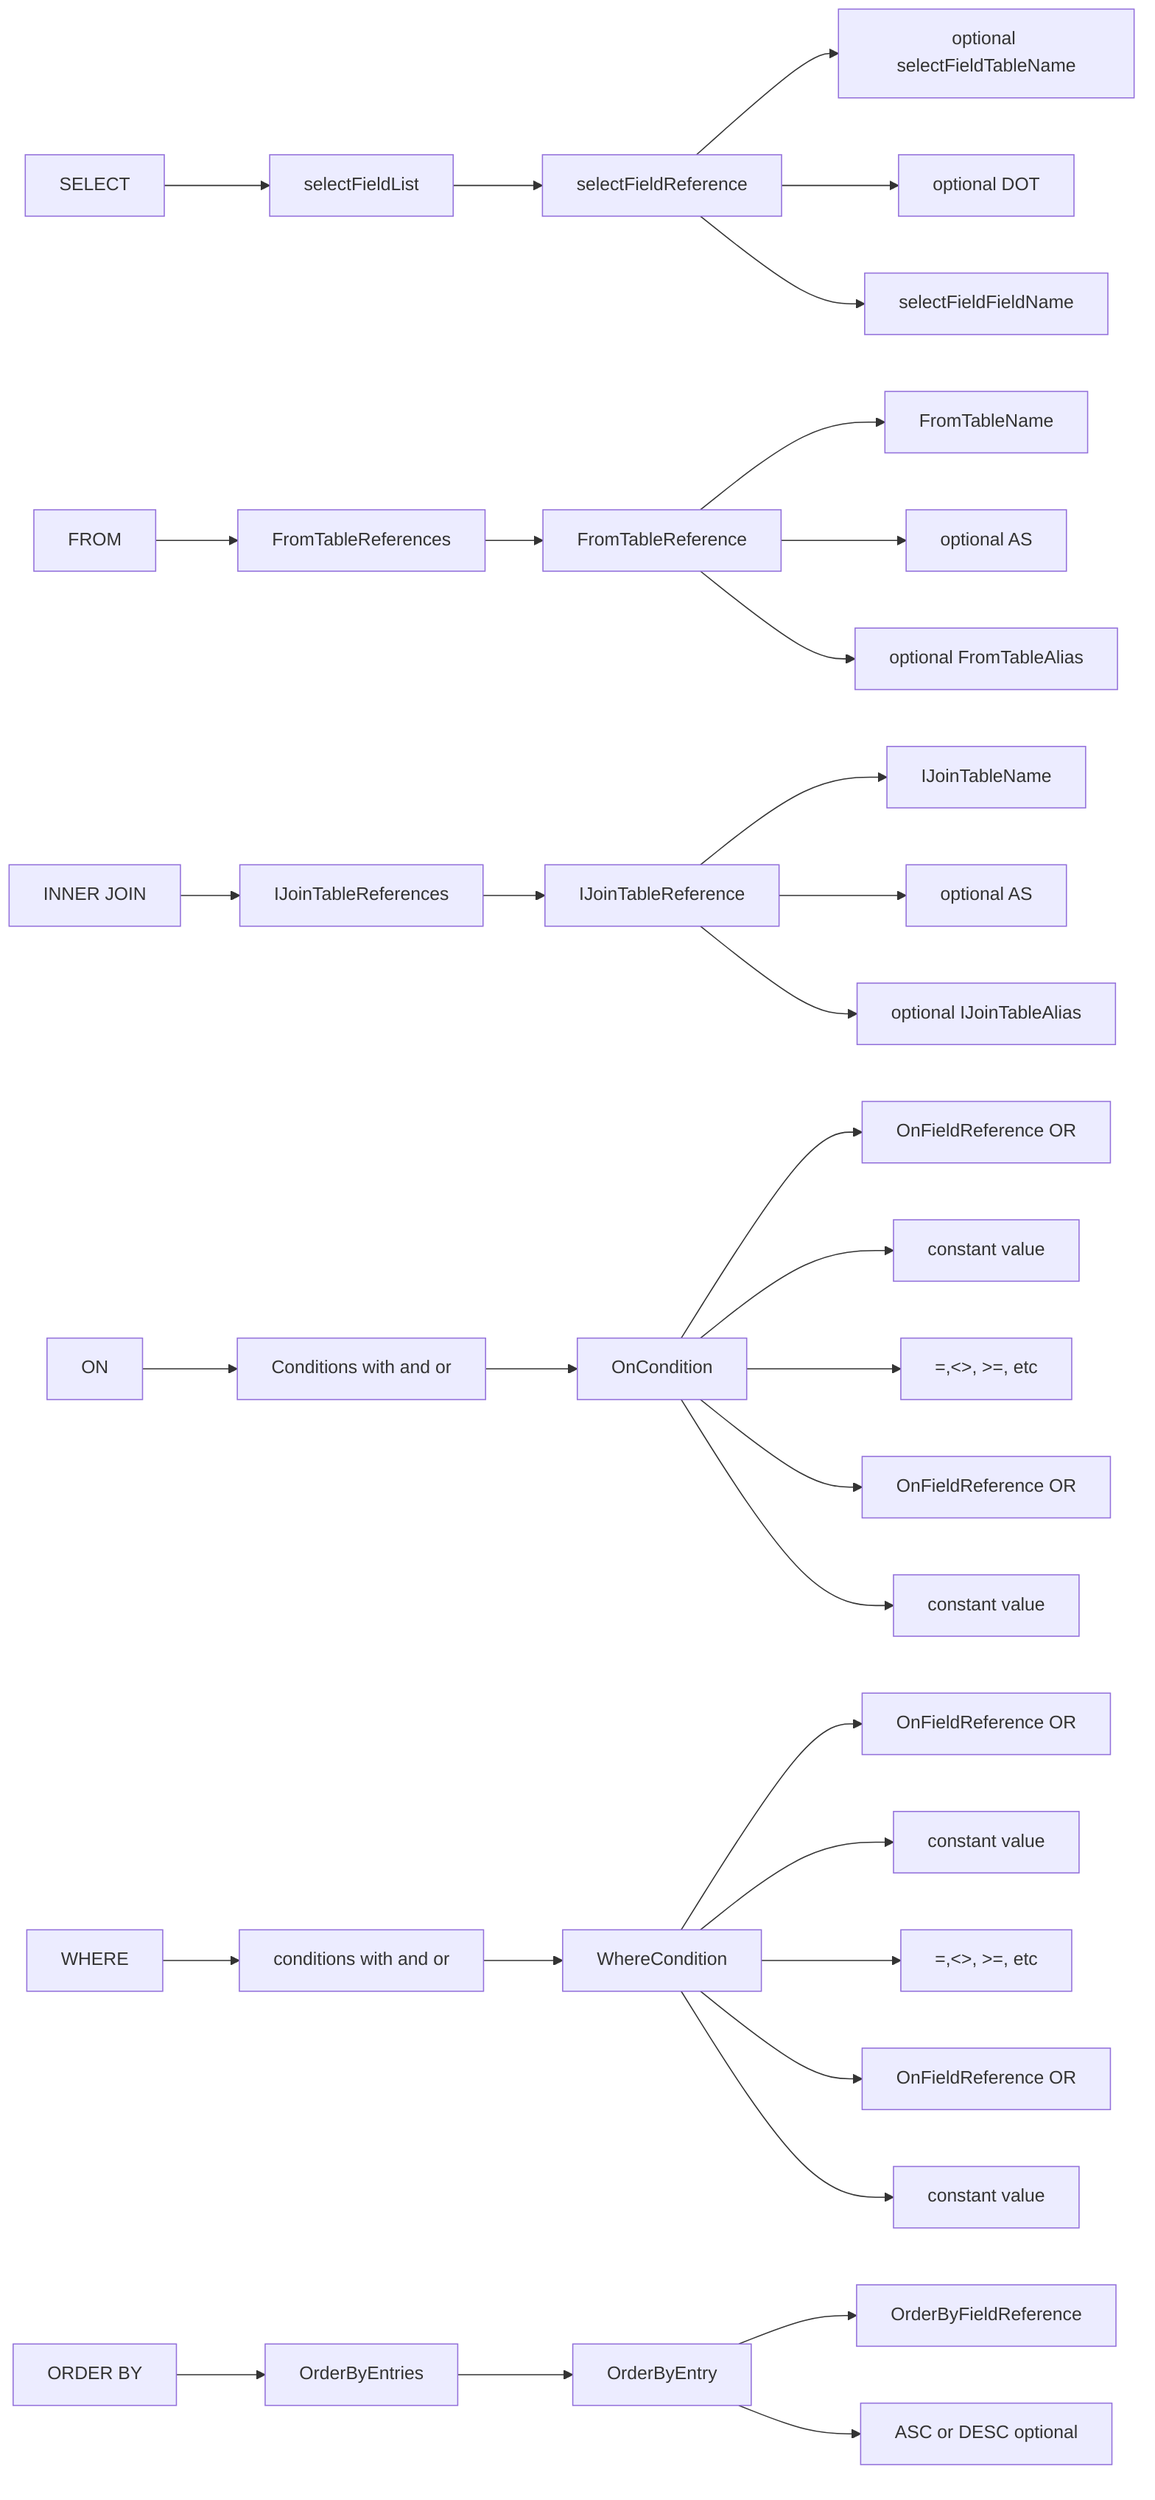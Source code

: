 ﻿flowchart LR
selectStatement[SELECT] --> selectFieldList
selectFieldList --> selectFieldReference
selectFieldReference --> selectFieldTableName[optional selectFieldTableName]
selectFieldReference --> selectFieldDOT[optional DOT]
selectFieldReference --> selectFieldFieldName


FROM --> FromTableReferences
FromTableReferences --> FromTableReference
FromTableReference --> FromTableName
FromTableReference --> FromTableAS[optional AS]
FromTableReference --> FromTableAlias[optional FromTableAlias]

INNERJOIN[INNER JOIN] --> IJoinTableReferences
IJoinTableReferences --> IJoinTableReference
IJoinTableReference --> IJoinTableName
IJoinTableReference --> IJoinTableAS[optional AS]
IJoinTableReference --> IJoinTableAlias[optional IJoinTableAlias]
ON --> OnConditions[Conditions with and or]
OnConditions --> OnCondition
OnCondition --> OnConditionFieldReference[OnFieldReference OR]
OnCondition --> OnConditionConstant[constant value]
OnCondition --> OnOperator[=,<>, >=, etc] 
OnCondition --> OnConditionFieldReference2[OnFieldReference OR]
OnCondition --> OnConditionConstant2[constant value]

WHERE --> WhereConditions[conditions with and or]
WhereConditions --> WhereCondition
WhereCondition --> WhereConditionFieldReference[OnFieldReference OR]
WhereCondition --> WhereConditionConstant[constant value]
WhereCondition --> WhereOperator[=,<>, >=, etc] 
WhereCondition --> WhereConditionFieldReference2[OnFieldReference OR]
WhereCondition --> WhereConditionConstant2[constant value]

ORDERBY[ORDER BY] --> OrderByEntries
OrderByEntries --> OrderByEntry
OrderByEntry --> OrderByFieldReference
OrderByEntry --> ASCOrDESC[ASC or DESC optional]